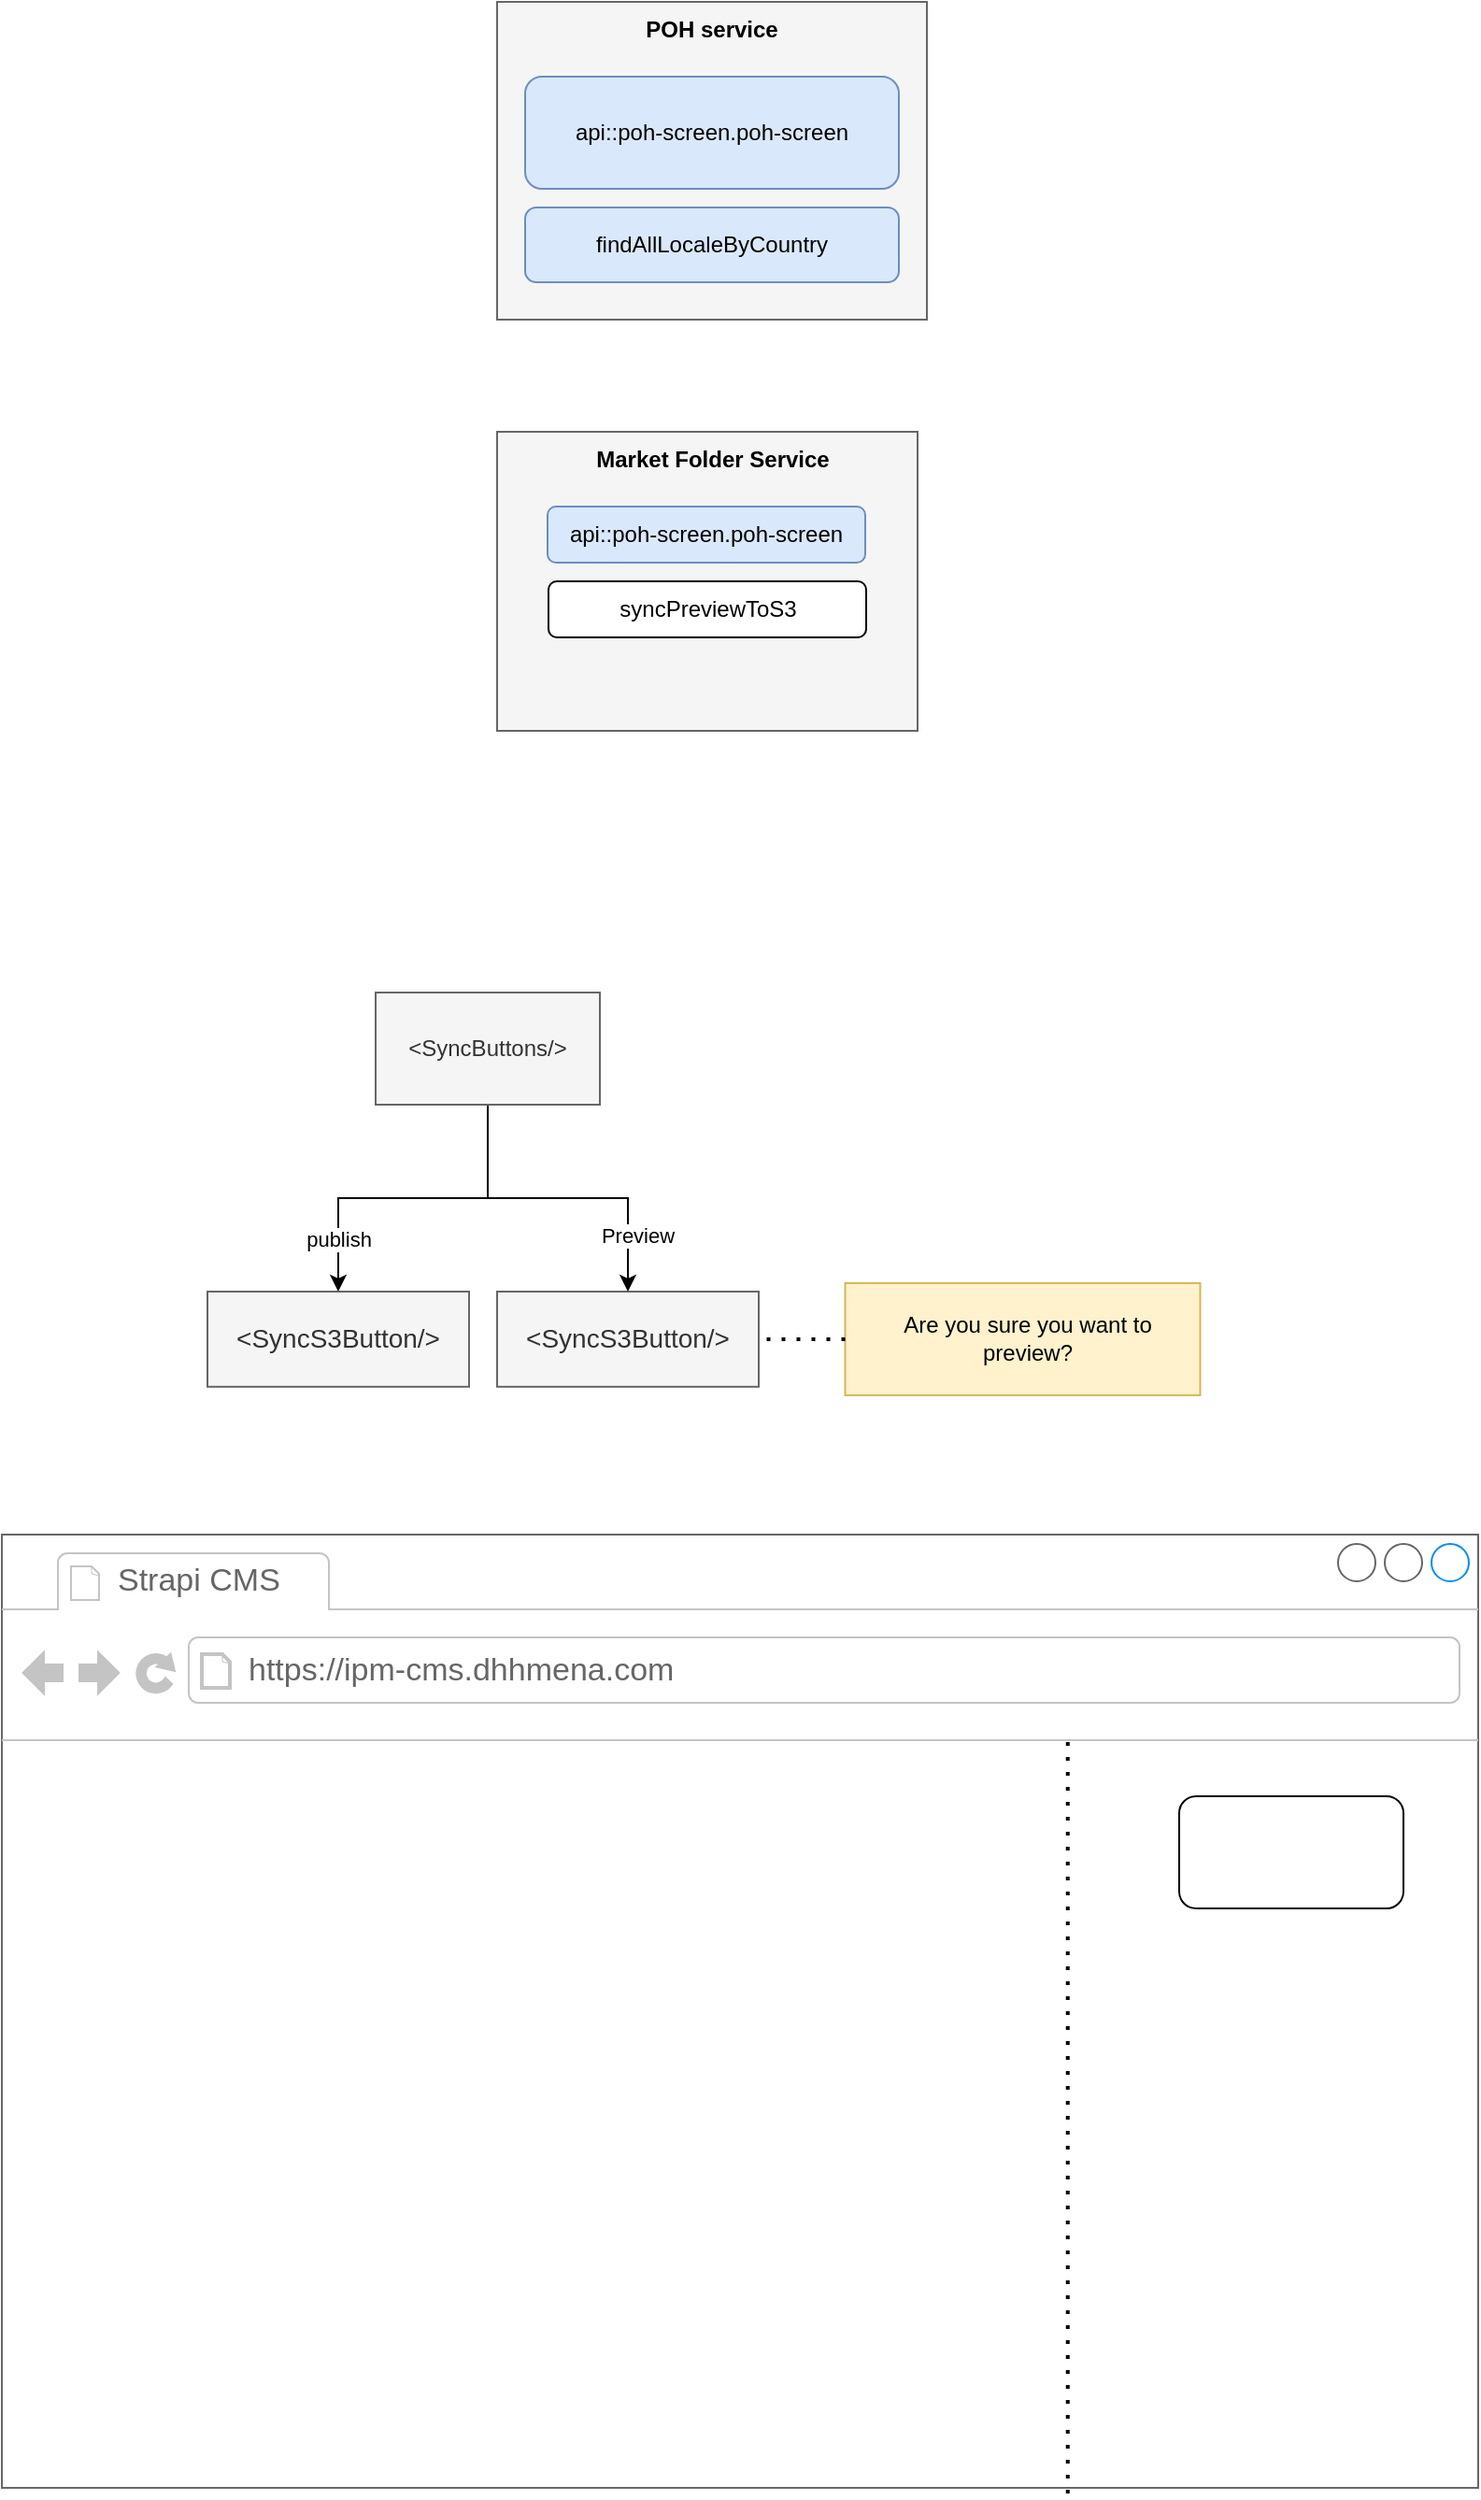 <mxfile version="23.1.4" type="github">
  <diagram name="Page-1" id="DTcIaV_wLtzkwECUcAM2">
    <mxGraphModel dx="1434" dy="820" grid="1" gridSize="10" guides="1" tooltips="1" connect="1" arrows="1" fold="1" page="1" pageScale="1" pageWidth="850" pageHeight="1100" math="0" shadow="0">
      <root>
        <mxCell id="0" />
        <mxCell id="1" parent="0" />
        <mxCell id="7XlLtOmRNYVBoCbLisl_-8" value="" style="rounded=0;whiteSpace=wrap;html=1;fillColor=#f5f5f5;fontColor=#333333;strokeColor=#666666;" parent="1" vertex="1">
          <mxGeometry x="295" y="240" width="225" height="160" as="geometry" />
        </mxCell>
        <mxCell id="7XlLtOmRNYVBoCbLisl_-4" value="" style="rounded=0;whiteSpace=wrap;html=1;fillColor=#f5f5f5;fontColor=#333333;strokeColor=#666666;" parent="1" vertex="1">
          <mxGeometry x="295" y="10" width="230" height="170" as="geometry" />
        </mxCell>
        <mxCell id="7XlLtOmRNYVBoCbLisl_-2" value="api::poh-screen.poh-screen" style="rounded=1;whiteSpace=wrap;html=1;fillColor=#dae8fc;strokeColor=#6c8ebf;" parent="1" vertex="1">
          <mxGeometry x="310" y="50" width="200" height="60" as="geometry" />
        </mxCell>
        <mxCell id="7XlLtOmRNYVBoCbLisl_-3" value="findAllLocaleByCountry" style="rounded=1;whiteSpace=wrap;html=1;fillColor=#dae8fc;strokeColor=#6c8ebf;" parent="1" vertex="1">
          <mxGeometry x="310" y="120" width="200" height="40" as="geometry" />
        </mxCell>
        <mxCell id="7XlLtOmRNYVBoCbLisl_-5" value="&lt;b&gt;POH service&lt;/b&gt;" style="text;html=1;align=center;verticalAlign=middle;whiteSpace=wrap;rounded=0;" parent="1" vertex="1">
          <mxGeometry x="330" y="10" width="160" height="30" as="geometry" />
        </mxCell>
        <mxCell id="7XlLtOmRNYVBoCbLisl_-7" value="syncPreviewToS3" style="rounded=1;whiteSpace=wrap;html=1;" parent="1" vertex="1">
          <mxGeometry x="322.5" y="320" width="170" height="30" as="geometry" />
        </mxCell>
        <mxCell id="7XlLtOmRNYVBoCbLisl_-10" value="&lt;b&gt;Market Folder Service&lt;/b&gt;" style="text;html=1;align=center;verticalAlign=middle;whiteSpace=wrap;rounded=0;" parent="1" vertex="1">
          <mxGeometry x="338.75" y="240" width="142.5" height="30" as="geometry" />
        </mxCell>
        <mxCell id="7XlLtOmRNYVBoCbLisl_-12" value="api::poh-screen.poh-screen" style="rounded=1;whiteSpace=wrap;html=1;fillColor=#dae8fc;strokeColor=#6c8ebf;" parent="1" vertex="1">
          <mxGeometry x="322" y="280" width="170" height="30" as="geometry" />
        </mxCell>
        <mxCell id="7XlLtOmRNYVBoCbLisl_-13" value="&lt;SyncS3Button/&gt;" style="text;whiteSpace=wrap;fillColor=#f5f5f5;fontColor=#333333;strokeColor=#666666;align=center;verticalAlign=middle;fontSize=14;" parent="1" vertex="1">
          <mxGeometry x="295" y="700.0" width="140" height="50.91" as="geometry" />
        </mxCell>
        <mxCell id="7XlLtOmRNYVBoCbLisl_-14" value="Are you sure you want to preview?" style="rounded=0;whiteSpace=wrap;html=1;spacingLeft=6;fillColor=#fff2cc;strokeColor=#d6b656;" parent="1" vertex="1">
          <mxGeometry x="481.25" y="695.45" width="190" height="60" as="geometry" />
        </mxCell>
        <mxCell id="7XlLtOmRNYVBoCbLisl_-17" style="edgeStyle=orthogonalEdgeStyle;rounded=0;orthogonalLoop=1;jettySize=auto;html=1;entryX=0.5;entryY=0;entryDx=0;entryDy=0;" parent="1" source="7XlLtOmRNYVBoCbLisl_-16" target="7XlLtOmRNYVBoCbLisl_-13" edge="1">
          <mxGeometry relative="1" as="geometry" />
        </mxCell>
        <mxCell id="7XlLtOmRNYVBoCbLisl_-18" value="Preview" style="edgeLabel;html=1;align=center;verticalAlign=middle;resizable=0;points=[];" parent="7XlLtOmRNYVBoCbLisl_-17" vertex="1" connectable="0">
          <mxGeometry x="-0.257" y="-4" relative="1" as="geometry">
            <mxPoint x="65" y="16" as="offset" />
          </mxGeometry>
        </mxCell>
        <mxCell id="7XlLtOmRNYVBoCbLisl_-21" style="edgeStyle=orthogonalEdgeStyle;rounded=0;orthogonalLoop=1;jettySize=auto;html=1;" parent="1" source="7XlLtOmRNYVBoCbLisl_-16" target="7XlLtOmRNYVBoCbLisl_-19" edge="1">
          <mxGeometry relative="1" as="geometry" />
        </mxCell>
        <mxCell id="7XlLtOmRNYVBoCbLisl_-16" value="&amp;lt;SyncButtons/&amp;gt;" style="rounded=0;whiteSpace=wrap;html=1;fillColor=#f5f5f5;fontColor=#333333;strokeColor=#666666;" parent="1" vertex="1">
          <mxGeometry x="230" y="540" width="120" height="60" as="geometry" />
        </mxCell>
        <mxCell id="7XlLtOmRNYVBoCbLisl_-19" value="&lt;SyncS3Button/&gt;" style="text;whiteSpace=wrap;fillColor=#f5f5f5;fontColor=#333333;strokeColor=#666666;align=center;verticalAlign=middle;fontSize=14;" parent="1" vertex="1">
          <mxGeometry x="140" y="700.0" width="140" height="50.91" as="geometry" />
        </mxCell>
        <mxCell id="7XlLtOmRNYVBoCbLisl_-20" value="publish" style="edgeLabel;html=1;align=center;verticalAlign=middle;resizable=0;points=[];" parent="1" vertex="1" connectable="0">
          <mxGeometry x="206" y="656" as="geometry">
            <mxPoint x="4" y="16" as="offset" />
          </mxGeometry>
        </mxCell>
        <mxCell id="7XlLtOmRNYVBoCbLisl_-22" value="" style="endArrow=none;dashed=1;html=1;dashPattern=1 3;strokeWidth=2;rounded=0;exitX=0;exitY=0.5;exitDx=0;exitDy=0;entryX=1;entryY=0.5;entryDx=0;entryDy=0;" parent="1" source="7XlLtOmRNYVBoCbLisl_-14" target="7XlLtOmRNYVBoCbLisl_-13" edge="1">
          <mxGeometry width="50" height="50" relative="1" as="geometry">
            <mxPoint x="490" y="750" as="sourcePoint" />
            <mxPoint x="540" y="700" as="targetPoint" />
          </mxGeometry>
        </mxCell>
        <mxCell id="w2HYebdrCxl7yoWUbs6W-3" value="" style="strokeWidth=1;shadow=0;dashed=0;align=center;html=1;shape=mxgraph.mockup.containers.browserWindow;rSize=0;strokeColor=#666666;strokeColor2=#008cff;strokeColor3=#c4c4c4;mainText=,;recursiveResize=0;" vertex="1" parent="1">
          <mxGeometry x="30" y="830" width="790" height="510" as="geometry" />
        </mxCell>
        <mxCell id="w2HYebdrCxl7yoWUbs6W-4" value="Strapi CMS" style="strokeWidth=1;shadow=0;dashed=0;align=center;html=1;shape=mxgraph.mockup.containers.anchor;fontSize=17;fontColor=#666666;align=left;whiteSpace=wrap;" vertex="1" parent="w2HYebdrCxl7yoWUbs6W-3">
          <mxGeometry x="60" y="12" width="110" height="26" as="geometry" />
        </mxCell>
        <mxCell id="w2HYebdrCxl7yoWUbs6W-5" value="https://ipm-cms.dhhmena.com" style="strokeWidth=1;shadow=0;dashed=0;align=center;html=1;shape=mxgraph.mockup.containers.anchor;rSize=0;fontSize=17;fontColor=#666666;align=left;" vertex="1" parent="w2HYebdrCxl7yoWUbs6W-3">
          <mxGeometry x="130" y="60" width="250" height="26" as="geometry" />
        </mxCell>
        <mxCell id="w2HYebdrCxl7yoWUbs6W-6" value="" style="rounded=1;whiteSpace=wrap;html=1;" vertex="1" parent="w2HYebdrCxl7yoWUbs6W-3">
          <mxGeometry x="630" y="140" width="120" height="60" as="geometry" />
        </mxCell>
        <mxCell id="w2HYebdrCxl7yoWUbs6W-7" value="" style="endArrow=none;dashed=1;html=1;dashPattern=1 3;strokeWidth=2;rounded=0;entryX=0.722;entryY=0.214;entryDx=0;entryDy=0;entryPerimeter=0;exitX=0.722;exitY=1.006;exitDx=0;exitDy=0;exitPerimeter=0;" edge="1" parent="1" source="w2HYebdrCxl7yoWUbs6W-3" target="w2HYebdrCxl7yoWUbs6W-3">
          <mxGeometry width="50" height="50" relative="1" as="geometry">
            <mxPoint x="400" y="1130" as="sourcePoint" />
            <mxPoint x="450" y="1080" as="targetPoint" />
          </mxGeometry>
        </mxCell>
      </root>
    </mxGraphModel>
  </diagram>
</mxfile>

